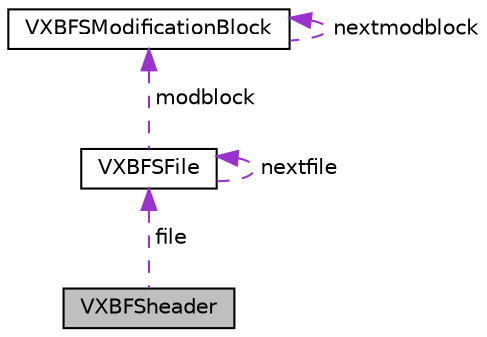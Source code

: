 digraph "VXBFSheader"
{
  edge [fontname="Helvetica",fontsize="10",labelfontname="Helvetica",labelfontsize="10"];
  node [fontname="Helvetica",fontsize="10",shape=record];
  Node1 [label="VXBFSheader",height=0.2,width=0.4,color="black", fillcolor="grey75", style="filled", fontcolor="black"];
  Node2 -> Node1 [dir="back",color="darkorchid3",fontsize="10",style="dashed",label=" file" ,fontname="Helvetica"];
  Node2 [label="VXBFSFile",height=0.2,width=0.4,color="black", fillcolor="white", style="filled",URL="$a00278.html",tooltip="This is a VXBFS File. "];
  Node2 -> Node2 [dir="back",color="darkorchid3",fontsize="10",style="dashed",label=" nextfile" ,fontname="Helvetica"];
  Node3 -> Node2 [dir="back",color="darkorchid3",fontsize="10",style="dashed",label=" modblock" ,fontname="Helvetica"];
  Node3 [label="VXBFSModificationBlock",height=0.2,width=0.4,color="black", fillcolor="white", style="filled",URL="$a00274.html",tooltip="This is a VXBFS Modification Block. "];
  Node3 -> Node3 [dir="back",color="darkorchid3",fontsize="10",style="dashed",label=" nextmodblock" ,fontname="Helvetica"];
}
